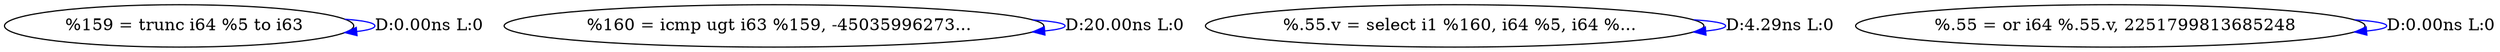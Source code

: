 digraph {
Node0x349b1b0[label="  %159 = trunc i64 %5 to i63"];
Node0x349b1b0 -> Node0x349b1b0[label="D:0.00ns L:0",color=blue];
Node0x349b290[label="  %160 = icmp ugt i63 %159, -45035996273..."];
Node0x349b290 -> Node0x349b290[label="D:20.00ns L:0",color=blue];
Node0x349b370[label="  %.55.v = select i1 %160, i64 %5, i64 %..."];
Node0x349b370 -> Node0x349b370[label="D:4.29ns L:0",color=blue];
Node0x349b450[label="  %.55 = or i64 %.55.v, 2251799813685248"];
Node0x349b450 -> Node0x349b450[label="D:0.00ns L:0",color=blue];
}
